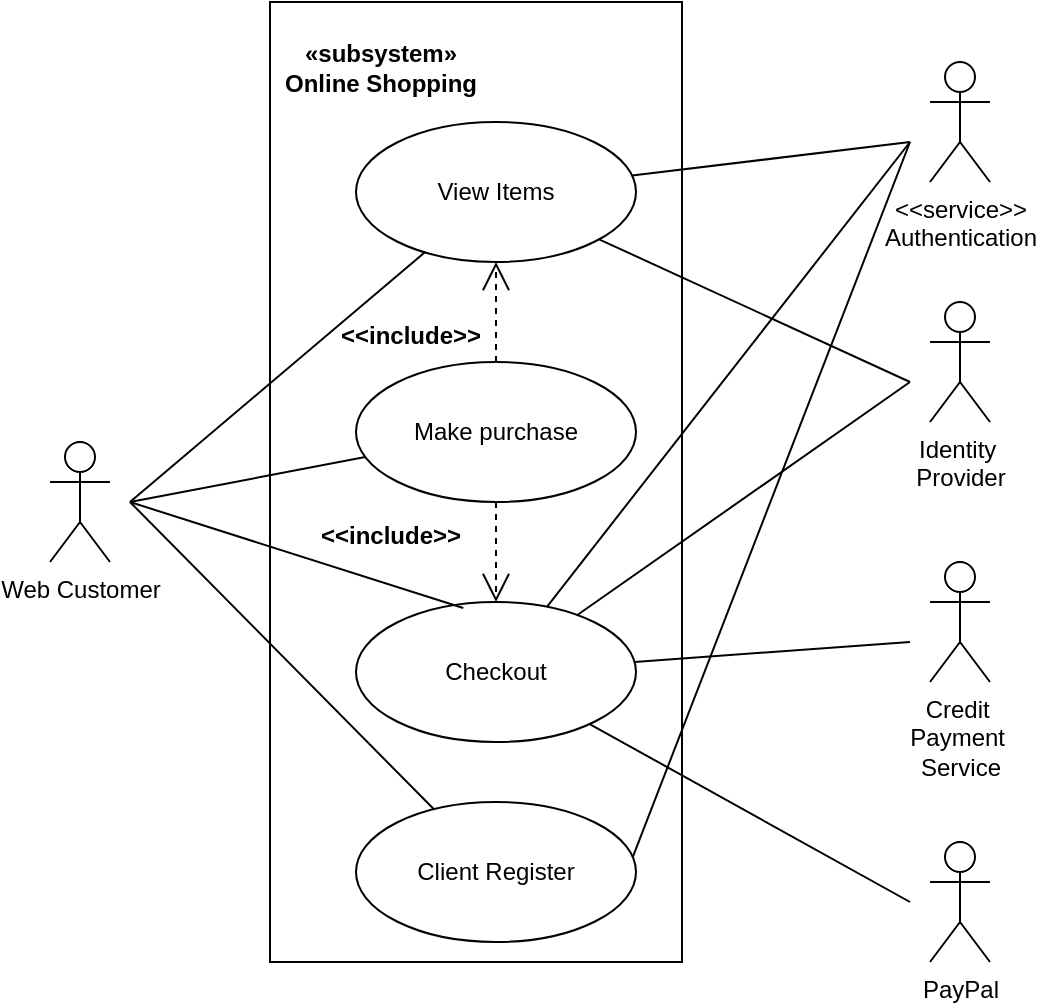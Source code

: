 <mxfile version="22.0.0" type="github">
  <diagram name="Trang-1" id="A45NlOIieFbUsJ4aM9WW">
    <mxGraphModel dx="1050" dy="564" grid="1" gridSize="10" guides="1" tooltips="1" connect="1" arrows="1" fold="1" page="1" pageScale="1" pageWidth="827" pageHeight="1169" math="0" shadow="0">
      <root>
        <mxCell id="0" />
        <mxCell id="1" parent="0" />
        <mxCell id="IoRLR7Z2T1OuGIH3X_kP-1" value="Web Customer" style="shape=umlActor;verticalLabelPosition=bottom;verticalAlign=top;html=1;" parent="1" vertex="1">
          <mxGeometry x="140" y="330" width="30" height="60" as="geometry" />
        </mxCell>
        <mxCell id="IoRLR7Z2T1OuGIH3X_kP-2" value="" style="html=1;whiteSpace=wrap;" parent="1" vertex="1">
          <mxGeometry x="250" y="110" width="206" height="480" as="geometry" />
        </mxCell>
        <mxCell id="IoRLR7Z2T1OuGIH3X_kP-9" value="View Items" style="ellipse;whiteSpace=wrap;html=1;" parent="1" vertex="1">
          <mxGeometry x="293" y="170" width="140" height="70" as="geometry" />
        </mxCell>
        <mxCell id="IoRLR7Z2T1OuGIH3X_kP-10" value="Make purchase" style="ellipse;whiteSpace=wrap;html=1;" parent="1" vertex="1">
          <mxGeometry x="293" y="290" width="140" height="70" as="geometry" />
        </mxCell>
        <mxCell id="IoRLR7Z2T1OuGIH3X_kP-11" value="Checkout" style="ellipse;whiteSpace=wrap;html=1;" parent="1" vertex="1">
          <mxGeometry x="293" y="410" width="140" height="70" as="geometry" />
        </mxCell>
        <mxCell id="IoRLR7Z2T1OuGIH3X_kP-12" value="Client Register" style="ellipse;whiteSpace=wrap;html=1;" parent="1" vertex="1">
          <mxGeometry x="293" y="510" width="140" height="70" as="geometry" />
        </mxCell>
        <mxCell id="IoRLR7Z2T1OuGIH3X_kP-16" value="«subsystem»&lt;br&gt;Online Shopping" style="text;align=center;fontStyle=1;verticalAlign=middle;spacingLeft=3;spacingRight=3;strokeColor=none;rotatable=0;points=[[0,0.5],[1,0.5]];portConstraint=eastwest;html=1;" parent="1" vertex="1">
          <mxGeometry x="270" y="130" width="70" height="26" as="geometry" />
        </mxCell>
        <mxCell id="IoRLR7Z2T1OuGIH3X_kP-17" value="&amp;lt;&amp;lt;service&amp;gt;&amp;gt;&lt;br&gt;Authentication" style="shape=umlActor;verticalLabelPosition=bottom;verticalAlign=top;html=1;" parent="1" vertex="1">
          <mxGeometry x="580" y="140" width="30" height="60" as="geometry" />
        </mxCell>
        <mxCell id="IoRLR7Z2T1OuGIH3X_kP-18" value="Credit&amp;nbsp;&lt;br&gt;Payment&amp;nbsp;&lt;br&gt;Service" style="shape=umlActor;verticalLabelPosition=bottom;verticalAlign=top;html=1;" parent="1" vertex="1">
          <mxGeometry x="580" y="390" width="30" height="60" as="geometry" />
        </mxCell>
        <mxCell id="IoRLR7Z2T1OuGIH3X_kP-19" value="Identity&amp;nbsp;&lt;br&gt;Provider" style="shape=umlActor;verticalLabelPosition=bottom;verticalAlign=top;html=1;" parent="1" vertex="1">
          <mxGeometry x="580" y="260" width="30" height="60" as="geometry" />
        </mxCell>
        <mxCell id="IoRLR7Z2T1OuGIH3X_kP-20" value="PayPal" style="shape=umlActor;verticalLabelPosition=bottom;verticalAlign=top;html=1;" parent="1" vertex="1">
          <mxGeometry x="580" y="530" width="30" height="60" as="geometry" />
        </mxCell>
        <mxCell id="IoRLR7Z2T1OuGIH3X_kP-43" value="" style="endArrow=open;endSize=12;dashed=1;html=1;rounded=0;" parent="1" source="IoRLR7Z2T1OuGIH3X_kP-10" target="IoRLR7Z2T1OuGIH3X_kP-9" edge="1">
          <mxGeometry width="160" relative="1" as="geometry">
            <mxPoint x="180" y="390" as="sourcePoint" />
            <mxPoint x="340" y="390" as="targetPoint" />
          </mxGeometry>
        </mxCell>
        <mxCell id="IoRLR7Z2T1OuGIH3X_kP-46" value="" style="endArrow=open;endSize=12;dashed=1;html=1;rounded=0;" parent="1" source="IoRLR7Z2T1OuGIH3X_kP-10" target="IoRLR7Z2T1OuGIH3X_kP-11" edge="1">
          <mxGeometry width="160" relative="1" as="geometry">
            <mxPoint x="370" y="300" as="sourcePoint" />
            <mxPoint x="366" y="250" as="targetPoint" />
          </mxGeometry>
        </mxCell>
        <mxCell id="IoRLR7Z2T1OuGIH3X_kP-48" value="&amp;lt;&amp;lt;include&amp;gt;&amp;gt;" style="text;align=center;fontStyle=1;verticalAlign=middle;spacingLeft=3;spacingRight=3;strokeColor=none;rotatable=0;points=[[0,0.5],[1,0.5]];portConstraint=eastwest;html=1;" parent="1" vertex="1">
          <mxGeometry x="270" y="364" width="80" height="26" as="geometry" />
        </mxCell>
        <mxCell id="IoRLR7Z2T1OuGIH3X_kP-54" value="" style="endArrow=none;html=1;rounded=0;fontFamily=Helvetica;fontSize=12;fontColor=default;" parent="1" target="IoRLR7Z2T1OuGIH3X_kP-9" edge="1">
          <mxGeometry width="50" height="50" relative="1" as="geometry">
            <mxPoint x="180" y="360" as="sourcePoint" />
            <mxPoint x="260" y="310" as="targetPoint" />
          </mxGeometry>
        </mxCell>
        <mxCell id="IoRLR7Z2T1OuGIH3X_kP-55" value="" style="endArrow=none;html=1;rounded=0;fontFamily=Helvetica;fontSize=12;fontColor=default;" parent="1" target="IoRLR7Z2T1OuGIH3X_kP-10" edge="1">
          <mxGeometry width="50" height="50" relative="1" as="geometry">
            <mxPoint x="180" y="360" as="sourcePoint" />
            <mxPoint x="337" y="245" as="targetPoint" />
          </mxGeometry>
        </mxCell>
        <mxCell id="IoRLR7Z2T1OuGIH3X_kP-56" value="" style="endArrow=none;html=1;rounded=0;fontFamily=Helvetica;fontSize=12;fontColor=default;entryX=0.383;entryY=0.043;entryDx=0;entryDy=0;entryPerimeter=0;" parent="1" target="IoRLR7Z2T1OuGIH3X_kP-11" edge="1">
          <mxGeometry width="50" height="50" relative="1" as="geometry">
            <mxPoint x="180" y="360" as="sourcePoint" />
            <mxPoint x="347" y="255" as="targetPoint" />
          </mxGeometry>
        </mxCell>
        <mxCell id="IoRLR7Z2T1OuGIH3X_kP-57" value="" style="endArrow=none;html=1;rounded=0;fontFamily=Helvetica;fontSize=12;fontColor=default;" parent="1" target="IoRLR7Z2T1OuGIH3X_kP-12" edge="1">
          <mxGeometry width="50" height="50" relative="1" as="geometry">
            <mxPoint x="180" y="360" as="sourcePoint" />
            <mxPoint x="357" y="265" as="targetPoint" />
          </mxGeometry>
        </mxCell>
        <mxCell id="IoRLR7Z2T1OuGIH3X_kP-58" value="" style="endArrow=none;html=1;rounded=0;fontFamily=Helvetica;fontSize=12;fontColor=default;" parent="1" target="IoRLR7Z2T1OuGIH3X_kP-9" edge="1">
          <mxGeometry width="50" height="50" relative="1" as="geometry">
            <mxPoint x="570" y="180" as="sourcePoint" />
            <mxPoint x="337" y="245" as="targetPoint" />
          </mxGeometry>
        </mxCell>
        <mxCell id="IoRLR7Z2T1OuGIH3X_kP-59" value="" style="endArrow=none;html=1;rounded=0;fontFamily=Helvetica;fontSize=12;fontColor=default;" parent="1" target="IoRLR7Z2T1OuGIH3X_kP-9" edge="1">
          <mxGeometry width="50" height="50" relative="1" as="geometry">
            <mxPoint x="570" y="300" as="sourcePoint" />
            <mxPoint x="441" y="206" as="targetPoint" />
          </mxGeometry>
        </mxCell>
        <mxCell id="IoRLR7Z2T1OuGIH3X_kP-60" value="" style="endArrow=none;html=1;rounded=0;fontFamily=Helvetica;fontSize=12;fontColor=default;" parent="1" target="IoRLR7Z2T1OuGIH3X_kP-11" edge="1">
          <mxGeometry width="50" height="50" relative="1" as="geometry">
            <mxPoint x="570" y="180" as="sourcePoint" />
            <mxPoint x="451" y="216" as="targetPoint" />
          </mxGeometry>
        </mxCell>
        <mxCell id="IoRLR7Z2T1OuGIH3X_kP-61" value="" style="endArrow=none;html=1;rounded=0;fontFamily=Helvetica;fontSize=12;fontColor=default;" parent="1" target="IoRLR7Z2T1OuGIH3X_kP-11" edge="1">
          <mxGeometry width="50" height="50" relative="1" as="geometry">
            <mxPoint x="570" y="300" as="sourcePoint" />
            <mxPoint x="461" y="226" as="targetPoint" />
          </mxGeometry>
        </mxCell>
        <mxCell id="IoRLR7Z2T1OuGIH3X_kP-62" value="" style="endArrow=none;html=1;rounded=0;fontFamily=Helvetica;fontSize=12;fontColor=default;entryX=0.988;entryY=0.395;entryDx=0;entryDy=0;entryPerimeter=0;" parent="1" target="IoRLR7Z2T1OuGIH3X_kP-12" edge="1">
          <mxGeometry width="50" height="50" relative="1" as="geometry">
            <mxPoint x="570" y="180" as="sourcePoint" />
            <mxPoint x="430" y="550" as="targetPoint" />
          </mxGeometry>
        </mxCell>
        <mxCell id="IoRLR7Z2T1OuGIH3X_kP-63" value="" style="endArrow=none;html=1;rounded=0;fontFamily=Helvetica;fontSize=12;fontColor=default;" parent="1" target="IoRLR7Z2T1OuGIH3X_kP-11" edge="1">
          <mxGeometry width="50" height="50" relative="1" as="geometry">
            <mxPoint x="570" y="430" as="sourcePoint" />
            <mxPoint x="481" y="246" as="targetPoint" />
          </mxGeometry>
        </mxCell>
        <mxCell id="IoRLR7Z2T1OuGIH3X_kP-64" value="" style="endArrow=none;html=1;rounded=0;fontFamily=Helvetica;fontSize=12;fontColor=default;" parent="1" target="IoRLR7Z2T1OuGIH3X_kP-11" edge="1">
          <mxGeometry width="50" height="50" relative="1" as="geometry">
            <mxPoint x="570" y="560" as="sourcePoint" />
            <mxPoint x="491" y="256" as="targetPoint" />
          </mxGeometry>
        </mxCell>
        <mxCell id="IoRLR7Z2T1OuGIH3X_kP-65" value="&amp;lt;&amp;lt;include&amp;gt;&amp;gt;" style="text;align=center;fontStyle=1;verticalAlign=middle;spacingLeft=3;spacingRight=3;strokeColor=none;rotatable=0;points=[[0,0.5],[1,0.5]];portConstraint=eastwest;html=1;" parent="1" vertex="1">
          <mxGeometry x="280" y="264" width="80" height="26" as="geometry" />
        </mxCell>
      </root>
    </mxGraphModel>
  </diagram>
</mxfile>
